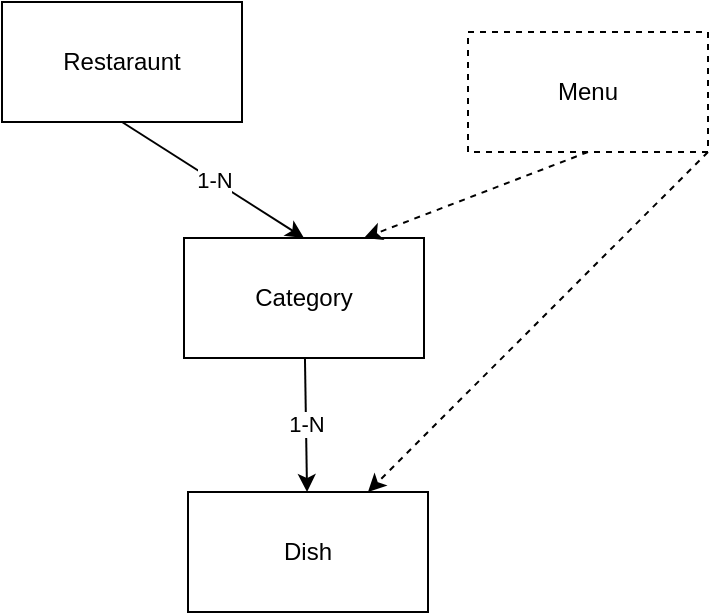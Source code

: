 <mxfile version="15.5.4" type="embed"><diagram id="23iRSUPoRavnBvh4doch" name="Page-1"><mxGraphModel dx="572" dy="418" grid="0" gridSize="10" guides="1" tooltips="1" connect="1" arrows="1" fold="1" page="1" pageScale="1" pageWidth="827" pageHeight="1169" math="0" shadow="0"><root><mxCell id="0"/><mxCell id="1" parent="0"/><mxCell id="6" value="1-N" style="edgeStyle=none;rounded=0;orthogonalLoop=1;jettySize=auto;html=1;exitX=0.5;exitY=1;exitDx=0;exitDy=0;entryX=0.5;entryY=0;entryDx=0;entryDy=0;" edge="1" parent="1" source="2" target="3"><mxGeometry relative="1" as="geometry"/></mxCell><mxCell id="2" value="Restaraunt&lt;br&gt;" style="rounded=0;whiteSpace=wrap;html=1;flipH=1;" parent="1" vertex="1"><mxGeometry x="69" y="189" width="120" height="60" as="geometry"/></mxCell><mxCell id="5" value="1-N" style="rounded=0;orthogonalLoop=1;jettySize=auto;html=1;" edge="1" parent="1" source="3" target="4"><mxGeometry relative="1" as="geometry"/></mxCell><mxCell id="3" value="Category" style="rounded=0;whiteSpace=wrap;html=1;flipH=1;" vertex="1" parent="1"><mxGeometry x="160" y="307" width="120" height="60" as="geometry"/></mxCell><mxCell id="4" value="Dish" style="rounded=0;whiteSpace=wrap;html=1;flipH=1;" vertex="1" parent="1"><mxGeometry x="162" y="434" width="120" height="60" as="geometry"/></mxCell><mxCell id="8" style="edgeStyle=none;rounded=0;orthogonalLoop=1;jettySize=auto;html=1;exitX=0.5;exitY=1;exitDx=0;exitDy=0;entryX=0.75;entryY=0;entryDx=0;entryDy=0;dashed=1;" edge="1" parent="1" source="7" target="3"><mxGeometry relative="1" as="geometry"/></mxCell><mxCell id="9" style="edgeStyle=none;rounded=0;orthogonalLoop=1;jettySize=auto;html=1;exitX=1;exitY=1;exitDx=0;exitDy=0;entryX=0.75;entryY=0;entryDx=0;entryDy=0;dashed=1;" edge="1" parent="1" source="7" target="4"><mxGeometry relative="1" as="geometry"/></mxCell><mxCell id="7" value="Menu" style="rounded=0;whiteSpace=wrap;html=1;dashed=1;" vertex="1" parent="1"><mxGeometry x="302" y="204" width="120" height="60" as="geometry"/></mxCell></root></mxGraphModel></diagram></mxfile>